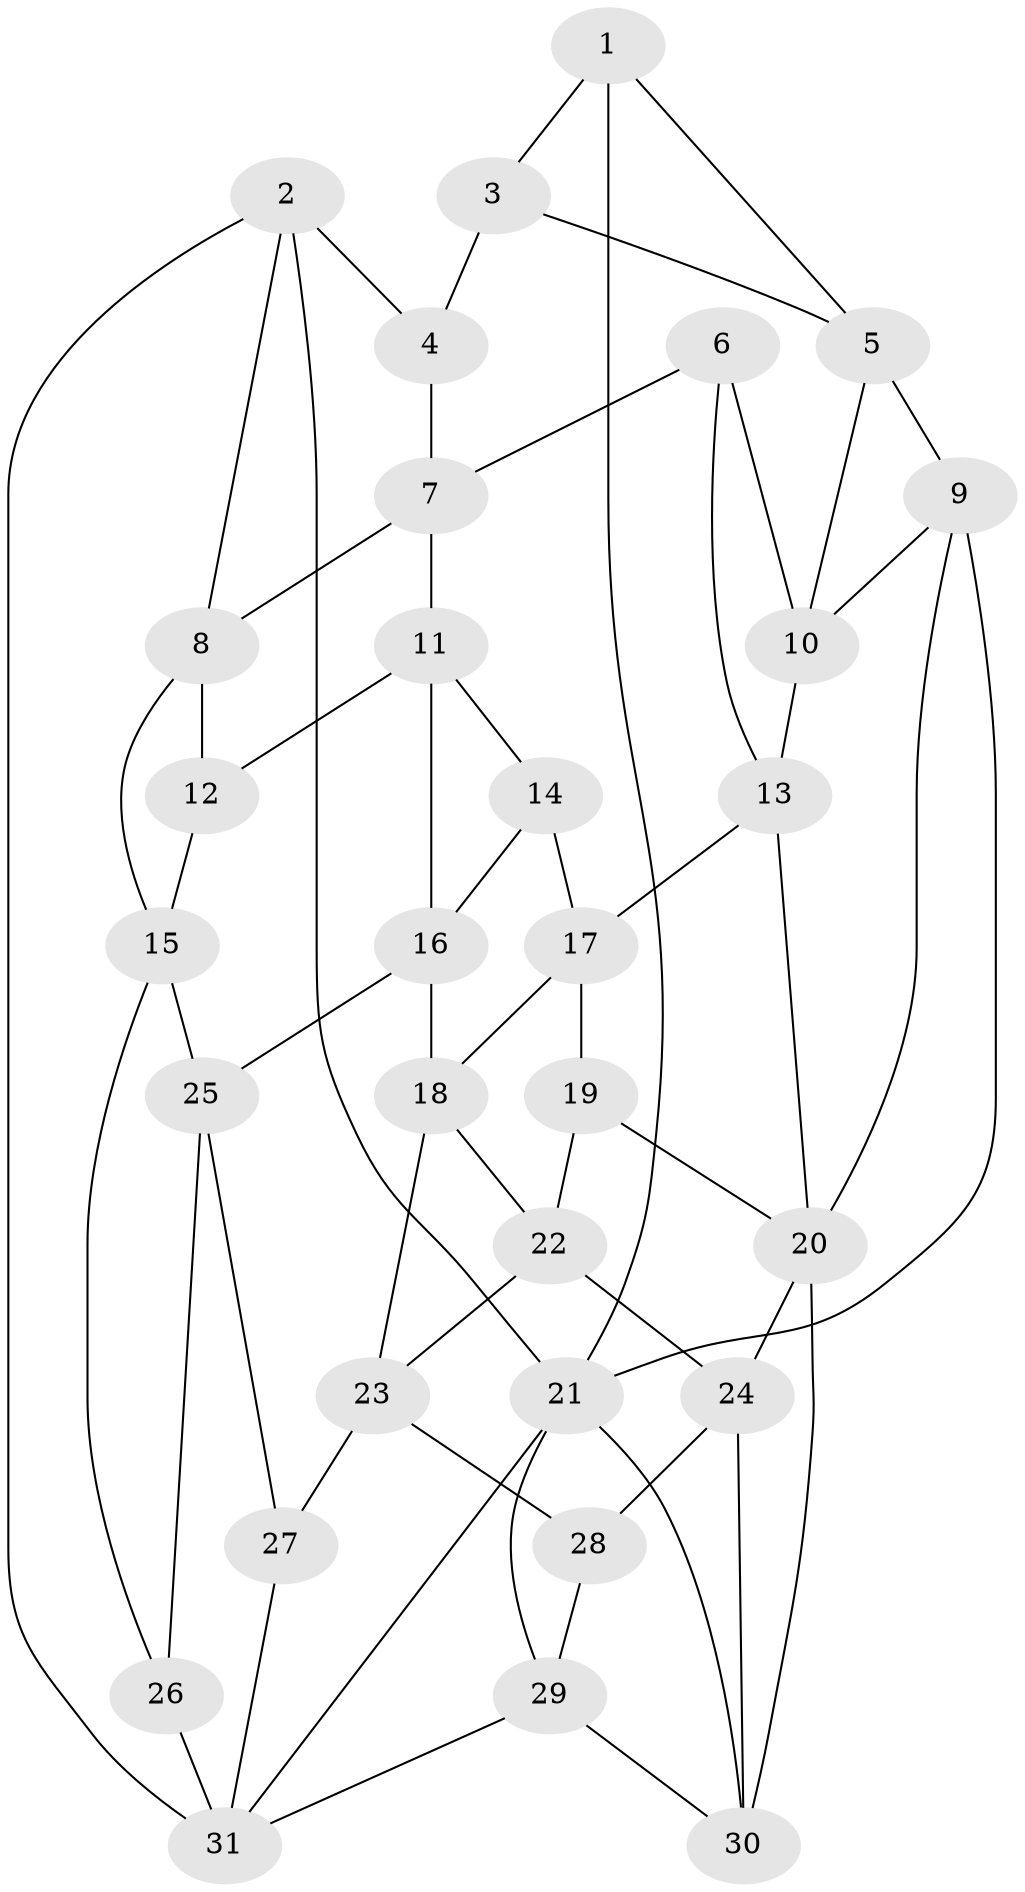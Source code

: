 // original degree distribution, {3: 0.03278688524590164, 4: 0.2459016393442623, 6: 0.19672131147540983, 5: 0.5245901639344263}
// Generated by graph-tools (version 1.1) at 2025/51/03/09/25 03:51:02]
// undirected, 31 vertices, 59 edges
graph export_dot {
graph [start="1"]
  node [color=gray90,style=filled];
  1;
  2;
  3;
  4;
  5;
  6;
  7;
  8;
  9;
  10;
  11;
  12;
  13;
  14;
  15;
  16;
  17;
  18;
  19;
  20;
  21;
  22;
  23;
  24;
  25;
  26;
  27;
  28;
  29;
  30;
  31;
  1 -- 3 [weight=1.0];
  1 -- 5 [weight=1.0];
  1 -- 21 [weight=1.0];
  2 -- 4 [weight=1.0];
  2 -- 8 [weight=1.0];
  2 -- 21 [weight=1.0];
  2 -- 31 [weight=1.0];
  3 -- 4 [weight=1.0];
  3 -- 5 [weight=1.0];
  4 -- 7 [weight=1.0];
  5 -- 9 [weight=1.0];
  5 -- 10 [weight=1.0];
  6 -- 7 [weight=1.0];
  6 -- 10 [weight=1.0];
  6 -- 13 [weight=1.0];
  7 -- 8 [weight=1.0];
  7 -- 11 [weight=1.0];
  8 -- 12 [weight=1.0];
  8 -- 15 [weight=1.0];
  9 -- 10 [weight=1.0];
  9 -- 20 [weight=1.0];
  9 -- 21 [weight=1.0];
  10 -- 13 [weight=1.0];
  11 -- 12 [weight=1.0];
  11 -- 14 [weight=1.0];
  11 -- 16 [weight=1.0];
  12 -- 15 [weight=1.0];
  13 -- 17 [weight=1.0];
  13 -- 20 [weight=1.0];
  14 -- 16 [weight=1.0];
  14 -- 17 [weight=1.0];
  15 -- 25 [weight=1.0];
  15 -- 26 [weight=1.0];
  16 -- 18 [weight=1.0];
  16 -- 25 [weight=1.0];
  17 -- 18 [weight=1.0];
  17 -- 19 [weight=1.0];
  18 -- 22 [weight=1.0];
  18 -- 23 [weight=1.0];
  19 -- 20 [weight=2.0];
  19 -- 22 [weight=1.0];
  20 -- 24 [weight=1.0];
  20 -- 30 [weight=1.0];
  21 -- 29 [weight=1.0];
  21 -- 30 [weight=1.0];
  21 -- 31 [weight=1.0];
  22 -- 23 [weight=1.0];
  22 -- 24 [weight=1.0];
  23 -- 27 [weight=1.0];
  23 -- 28 [weight=1.0];
  24 -- 28 [weight=1.0];
  24 -- 30 [weight=1.0];
  25 -- 26 [weight=1.0];
  25 -- 27 [weight=1.0];
  26 -- 31 [weight=2.0];
  27 -- 31 [weight=1.0];
  28 -- 29 [weight=1.0];
  29 -- 30 [weight=1.0];
  29 -- 31 [weight=1.0];
}
